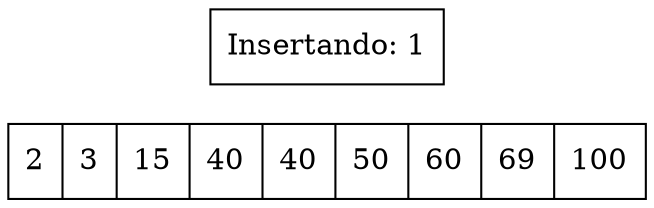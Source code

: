 digraph G{ node [shape = record ];
 rankdir=LR;X[label="{ 2|3|15|40|40|50|60|69|100}" pos = "10,1!" ]puntDer[label="Insertando: 1" pos = "9,2!"] 
}
